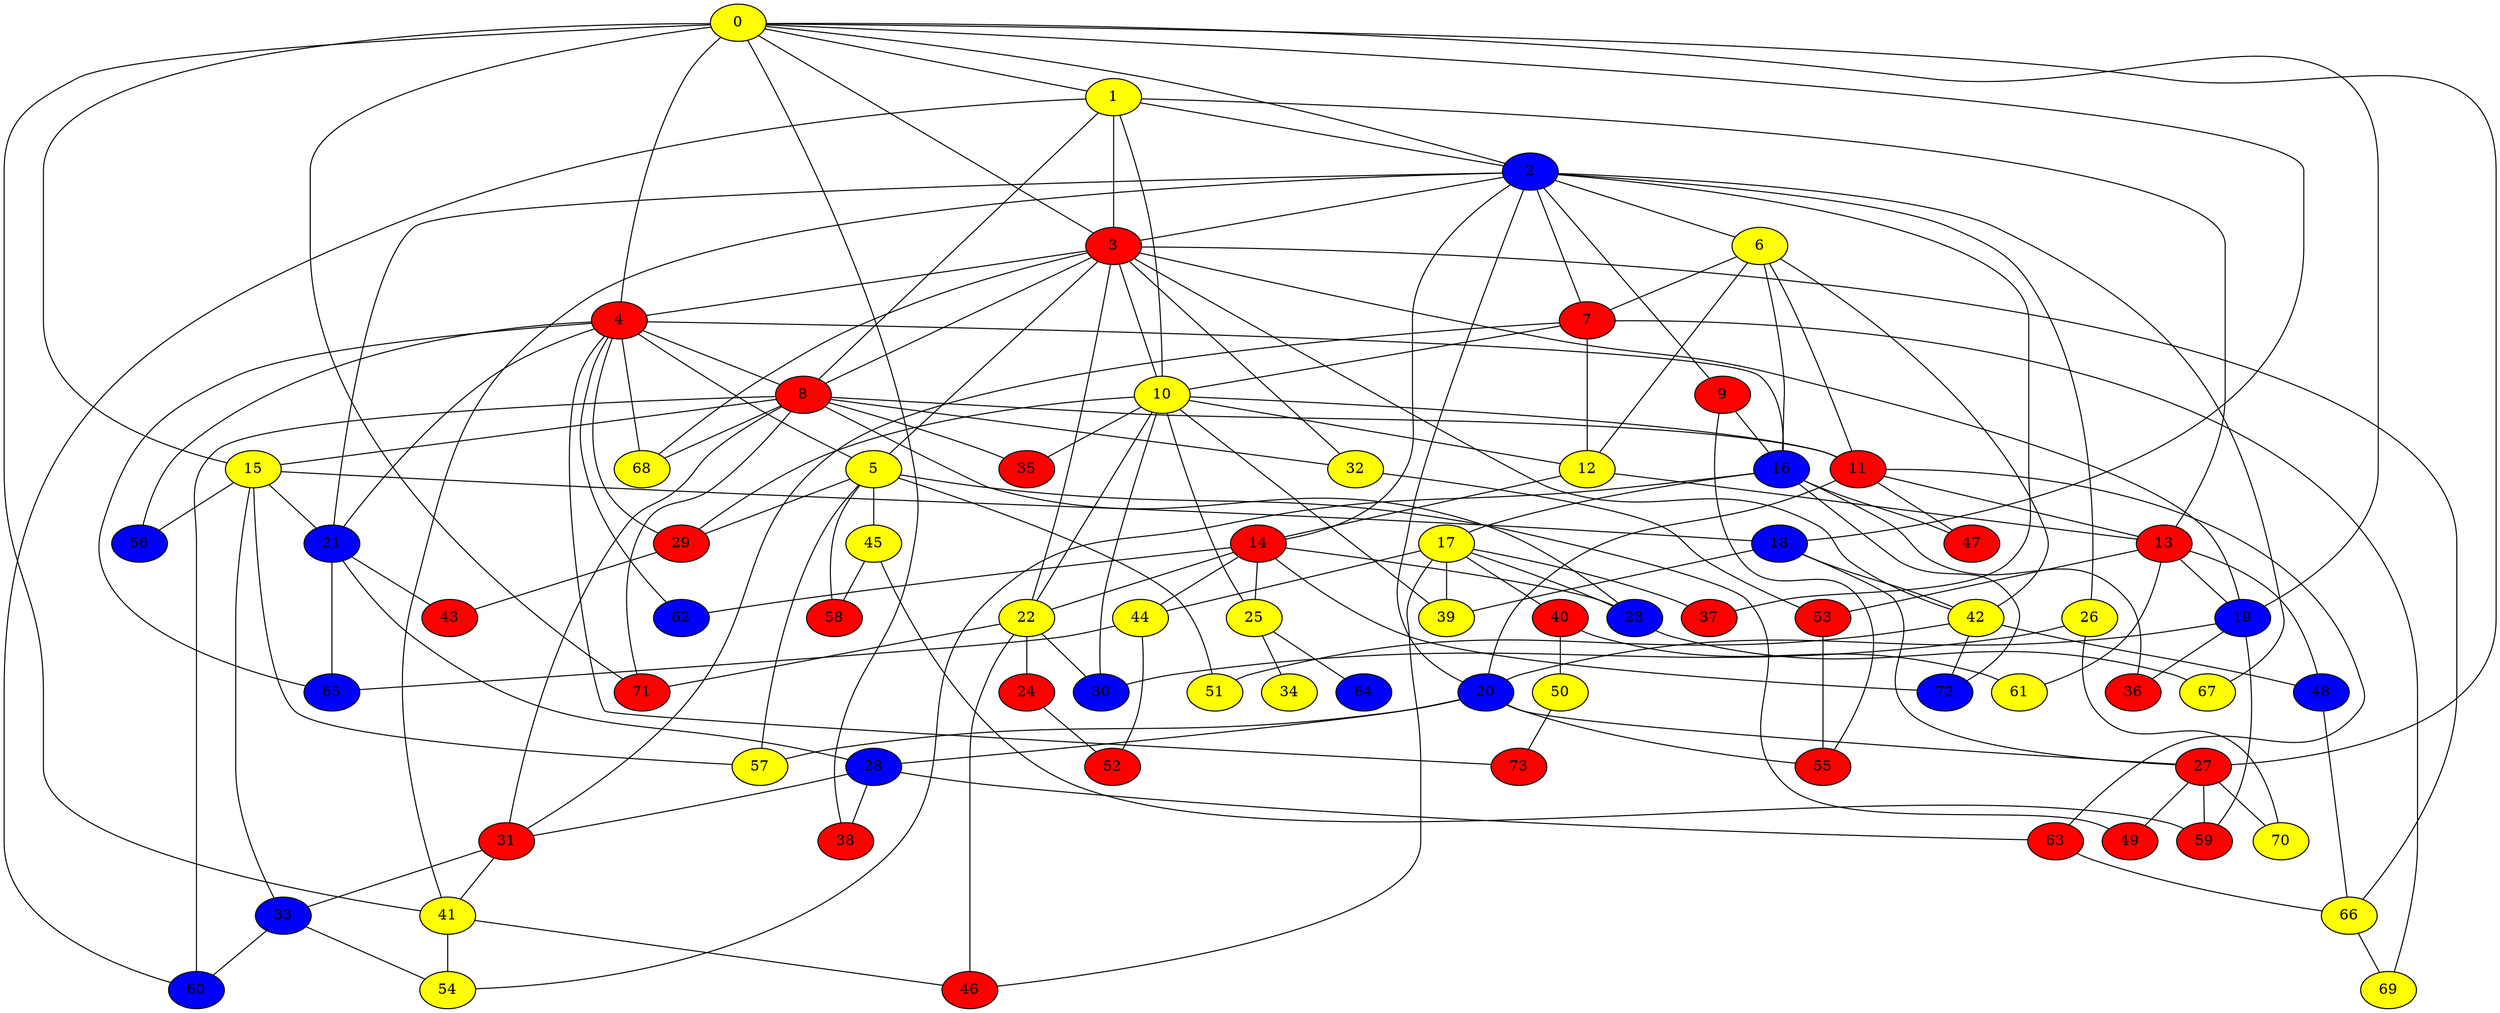 graph {
0 [style = filled fillcolor = yellow];
1 [style = filled fillcolor = yellow];
2 [style = filled fillcolor = blue];
3 [style = filled fillcolor = red];
4 [style = filled fillcolor = red];
5 [style = filled fillcolor = yellow];
6 [style = filled fillcolor = yellow];
7 [style = filled fillcolor = red];
8 [style = filled fillcolor = red];
9 [style = filled fillcolor = red];
10 [style = filled fillcolor = yellow];
11 [style = filled fillcolor = red];
12 [style = filled fillcolor = yellow];
13 [style = filled fillcolor = red];
14 [style = filled fillcolor = red];
15 [style = filled fillcolor = yellow];
16 [style = filled fillcolor = blue];
17 [style = filled fillcolor = yellow];
18 [style = filled fillcolor = blue];
19 [style = filled fillcolor = blue];
20 [style = filled fillcolor = blue];
21 [style = filled fillcolor = blue];
22 [style = filled fillcolor = yellow];
23 [style = filled fillcolor = blue];
24 [style = filled fillcolor = red];
25 [style = filled fillcolor = yellow];
26 [style = filled fillcolor = yellow];
27 [style = filled fillcolor = red];
28 [style = filled fillcolor = blue];
29 [style = filled fillcolor = red];
30 [style = filled fillcolor = blue];
31 [style = filled fillcolor = red];
32 [style = filled fillcolor = yellow];
33 [style = filled fillcolor = blue];
34 [style = filled fillcolor = yellow];
35 [style = filled fillcolor = red];
36 [style = filled fillcolor = red];
37 [style = filled fillcolor = red];
38 [style = filled fillcolor = red];
39 [style = filled fillcolor = yellow];
40 [style = filled fillcolor = red];
41 [style = filled fillcolor = yellow];
42 [style = filled fillcolor = yellow];
43 [style = filled fillcolor = red];
44 [style = filled fillcolor = yellow];
45 [style = filled fillcolor = yellow];
46 [style = filled fillcolor = red];
47 [style = filled fillcolor = red];
48 [style = filled fillcolor = blue];
49 [style = filled fillcolor = red];
50 [style = filled fillcolor = yellow];
51 [style = filled fillcolor = yellow];
52 [style = filled fillcolor = red];
53 [style = filled fillcolor = red];
54 [style = filled fillcolor = yellow];
55 [style = filled fillcolor = red];
56 [style = filled fillcolor = blue];
57 [style = filled fillcolor = yellow];
58 [style = filled fillcolor = red];
59 [style = filled fillcolor = red];
60 [style = filled fillcolor = blue];
61 [style = filled fillcolor = yellow];
62 [style = filled fillcolor = blue];
63 [style = filled fillcolor = red];
64 [style = filled fillcolor = blue];
65 [style = filled fillcolor = blue];
66 [style = filled fillcolor = yellow];
67 [style = filled fillcolor = yellow];
68 [style = filled fillcolor = yellow];
69 [style = filled fillcolor = yellow];
70 [style = filled fillcolor = yellow];
71 [style = filled fillcolor = red];
72 [style = filled fillcolor = blue];
73 [style = filled fillcolor = red];
0 -- 4;
0 -- 3;
0 -- 2;
0 -- 1;
0 -- 15;
0 -- 18;
0 -- 19;
0 -- 27;
0 -- 38;
0 -- 41;
0 -- 71;
1 -- 2;
1 -- 3;
1 -- 8;
1 -- 10;
1 -- 13;
1 -- 60;
2 -- 3;
2 -- 6;
2 -- 7;
2 -- 9;
2 -- 14;
2 -- 20;
2 -- 21;
2 -- 26;
2 -- 37;
2 -- 41;
2 -- 67;
3 -- 4;
3 -- 5;
3 -- 8;
3 -- 10;
3 -- 19;
3 -- 22;
3 -- 32;
3 -- 42;
3 -- 66;
3 -- 68;
4 -- 5;
4 -- 8;
4 -- 16;
4 -- 21;
4 -- 29;
4 -- 56;
4 -- 62;
4 -- 65;
4 -- 68;
4 -- 73;
5 -- 29;
5 -- 45;
5 -- 49;
5 -- 51;
5 -- 57;
5 -- 58;
6 -- 7;
6 -- 11;
6 -- 12;
6 -- 16;
6 -- 42;
7 -- 10;
7 -- 12;
7 -- 31;
7 -- 69;
8 -- 11;
8 -- 15;
8 -- 23;
8 -- 31;
8 -- 32;
8 -- 35;
8 -- 60;
8 -- 68;
8 -- 71;
9 -- 16;
9 -- 55;
10 -- 11;
10 -- 12;
10 -- 22;
10 -- 25;
10 -- 29;
10 -- 30;
10 -- 35;
10 -- 39;
11 -- 13;
11 -- 20;
11 -- 47;
11 -- 63;
12 -- 13;
12 -- 14;
13 -- 19;
13 -- 48;
13 -- 53;
13 -- 61;
14 -- 22;
14 -- 23;
14 -- 25;
14 -- 44;
14 -- 62;
14 -- 72;
15 -- 18;
15 -- 21;
15 -- 33;
15 -- 56;
15 -- 57;
16 -- 17;
16 -- 36;
16 -- 47;
16 -- 54;
16 -- 72;
17 -- 23;
17 -- 37;
17 -- 39;
17 -- 40;
17 -- 44;
17 -- 46;
18 -- 27;
18 -- 39;
18 -- 42;
19 -- 20;
19 -- 36;
19 -- 59;
20 -- 27;
20 -- 28;
20 -- 55;
20 -- 57;
21 -- 28;
21 -- 43;
21 -- 65;
22 -- 24;
22 -- 30;
22 -- 46;
22 -- 71;
23 -- 67;
24 -- 52;
25 -- 34;
25 -- 64;
26 -- 30;
26 -- 70;
27 -- 49;
27 -- 59;
27 -- 70;
28 -- 31;
28 -- 38;
28 -- 63;
29 -- 43;
31 -- 33;
31 -- 41;
32 -- 53;
33 -- 54;
33 -- 60;
40 -- 50;
40 -- 61;
41 -- 46;
41 -- 54;
42 -- 48;
42 -- 51;
42 -- 72;
44 -- 52;
44 -- 65;
45 -- 58;
45 -- 59;
48 -- 66;
50 -- 73;
53 -- 55;
63 -- 66;
66 -- 69;
}
